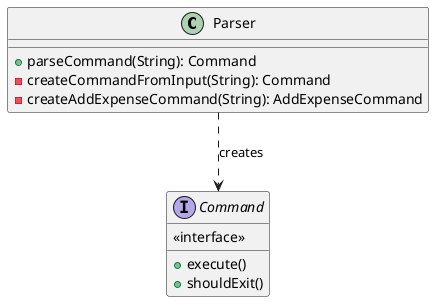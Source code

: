 @startuml Parser_ClassDiagram
class Parser {
  + parseCommand(String): Command
  - createCommandFromInput(String): Command
  - createAddExpenseCommand(String): AddExpenseCommand
}

interface Command {
  <<interface>>
  + execute()
  + shouldExit()
}

Parser ..> Command : creates
@enduml